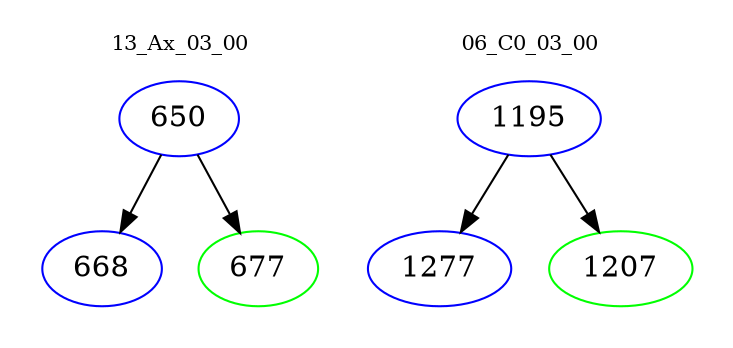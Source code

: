 digraph{
subgraph cluster_0 {
color = white
label = "13_Ax_03_00";
fontsize=10;
T0_650 [label="650", color="blue"]
T0_650 -> T0_668 [color="black"]
T0_668 [label="668", color="blue"]
T0_650 -> T0_677 [color="black"]
T0_677 [label="677", color="green"]
}
subgraph cluster_1 {
color = white
label = "06_C0_03_00";
fontsize=10;
T1_1195 [label="1195", color="blue"]
T1_1195 -> T1_1277 [color="black"]
T1_1277 [label="1277", color="blue"]
T1_1195 -> T1_1207 [color="black"]
T1_1207 [label="1207", color="green"]
}
}
